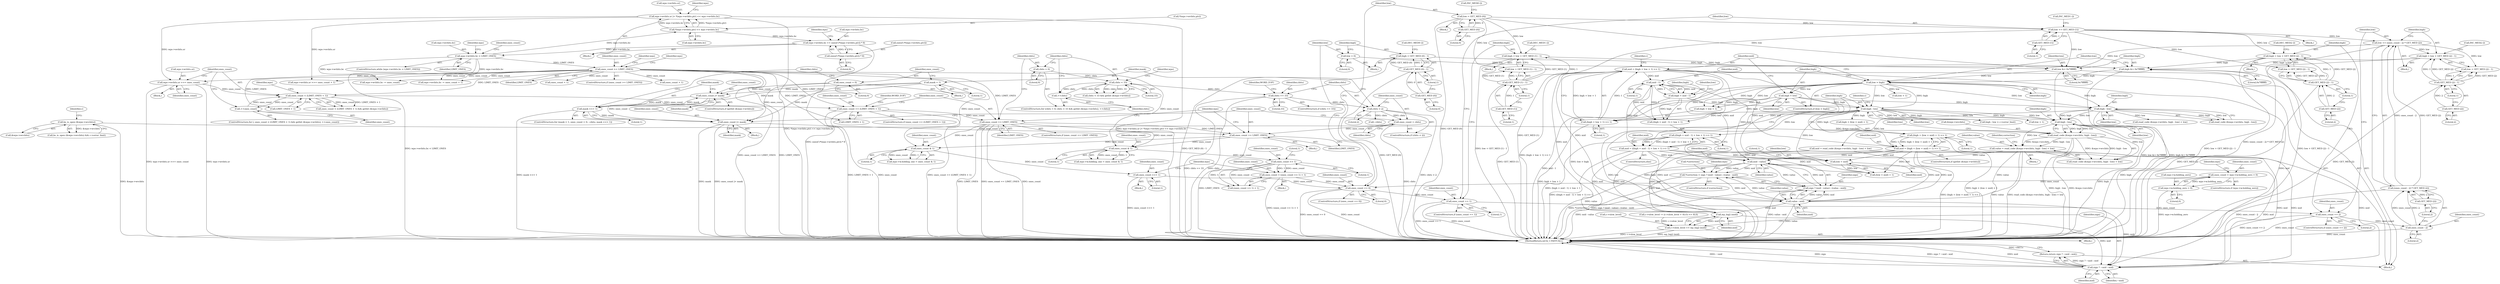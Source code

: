 digraph "0_WavPack_4bc05fc490b66ef2d45b1de26abf1455b486b0dc_0@API" {
"1000773" [label="(Call,value = read_code (&wps->wvcbits, high - low) + low)"];
"1000776" [label="(Call,read_code (&wps->wvcbits, high - low))"];
"1000764" [label="(Call,bs_is_open (&wps->wvcbits))"];
"1000781" [label="(Call,high - low)"];
"1000710" [label="(Call,high - low)"];
"1000682" [label="(Call,low > high)"];
"1000675" [label="(Call,low &= 0x7fffffff)"];
"1000604" [label="(Call,low = 0)"];
"1000637" [label="(Call,low += GET_MED (1))"];
"1000639" [label="(Call,GET_MED (1))"];
"1000616" [label="(Call,low = GET_MED (0))"];
"1000618" [label="(Call,GET_MED (0))"];
"1000658" [label="(Call,low += (ones_count - 2) * GET_MED (2))"];
"1000660" [label="(Call,(ones_count - 2) * GET_MED (2))"];
"1000661" [label="(Call,ones_count - 2)"];
"1000643" [label="(Call,ones_count == 2)"];
"1000622" [label="(Call,ones_count == 1)"];
"1000600" [label="(Call,ones_count == 0)"];
"1000552" [label="(Call,ones_count = (ones_count >> 1) + 1)"];
"1000555" [label="(Call,ones_count >> 1)"];
"1000549" [label="(Call,ones_count & 1)"];
"1000513" [label="(Call,ones_count += LIMIT_ONES)"];
"1000452" [label="(Call,ones_count == LIMIT_ONES)"];
"1000444" [label="(Call,ones_count == (LIMIT_ONES + 1))"];
"1000431" [label="(Call,ones_count < (LIMIT_ONES + 1))"];
"1000422" [label="(Call,wps->wvbits.sr >>= ones_count)"];
"1000369" [label="(Call,wps->wvbits.sr |= *(wps->wvbits.ptr) << wps->wvbits.bc)"];
"1000375" [label="(Call,*(wps->wvbits.ptr) << wps->wvbits.bc)"];
"1000343" [label="(Call,wps->wvbits.bc < LIMIT_ONES)"];
"1000387" [label="(Call,wps->wvbits.bc += sizeof (*(wps->wvbits.ptr)) * 8)"];
"1000393" [label="(Call,sizeof (*(wps->wvbits.ptr)) * 8)"];
"1000411" [label="(Call,ones_count >= LIMIT_ONES)"];
"1000441" [label="(Call,++ones_count)"];
"1000510" [label="(Call,ones_count |= mask)"];
"1000493" [label="(Call,ones_count = 0)"];
"1000507" [label="(Call,ones_count |= mask)"];
"1000498" [label="(Call,mask <<= 1)"];
"1000490" [label="(Call,mask = 1)"];
"1000483" [label="(Call,ones_count = cbits)"];
"1000480" [label="(Call,cbits < 2)"];
"1000474" [label="(Call,cbits == 33)"];
"1000463" [label="(Call,cbits < 33)"];
"1000459" [label="(Call,cbits = 0)"];
"1000471" [label="(Call,++cbits)"];
"1000570" [label="(Call,ones_count >>= 1)"];
"1000567" [label="(Call,ones_count & 1)"];
"1000331" [label="(Call,ones_count = wps->w.holding_zero = 0)"];
"1000333" [label="(Call,wps->w.holding_zero = 0)"];
"1000664" [label="(Call,GET_MED (2))"];
"1000678" [label="(Call,high &= 0x7fffffff)"];
"1000626" [label="(Call,high = low + GET_MED (1) - 1)"];
"1000630" [label="(Call,GET_MED (1) - 1)"];
"1000631" [label="(Call,GET_MED (1))"];
"1000607" [label="(Call,high = GET_MED (0) - 1)"];
"1000609" [label="(Call,GET_MED (0) - 1)"];
"1000610" [label="(Call,GET_MED (0))"];
"1000647" [label="(Call,high = low + GET_MED (2) - 1)"];
"1000651" [label="(Call,GET_MED (2) - 1)"];
"1000652" [label="(Call,GET_MED (2))"];
"1000666" [label="(Call,high = low + GET_MED (2) - 1)"];
"1000670" [label="(Call,GET_MED (2) - 1)"];
"1000671" [label="(Call,GET_MED (2))"];
"1000685" [label="(Call,high = low)"];
"1000717" [label="(Call,high - low)"];
"1000746" [label="(Call,high = mid - 1)"];
"1000748" [label="(Call,mid - 1)"];
"1000688" [label="(Call,mid = (high + low + 1) >> 1)"];
"1000690" [label="(Call,(high + low + 1) >> 1)"];
"1000730" [label="(Call,mid = (high + (low = mid) + 1) >> 1)"];
"1000732" [label="(Call,(high + (low = mid) + 1) >> 1)"];
"1000742" [label="(Call,mid = ((high = mid - 1) + low + 1) >> 1)"];
"1000744" [label="(Call,((high = mid - 1) + low + 1) >> 1)"];
"1000736" [label="(Call,low = mid)"];
"1000792" [label="(Call,mid - value)"];
"1000787" [label="(Call,*correction = sign ? (mid - value) : (value - mid))"];
"1000790" [label="(Call,sign ? (mid - value) : (value - mid))"];
"1000822" [label="(Call,wp_log2 (mid))"];
"1000818" [label="(Call,c->slow_level += wp_log2 (mid))"];
"1000825" [label="(Call,sign ? ~mid : mid)"];
"1000824" [label="(Return,return sign ? ~mid : mid;)"];
"1000795" [label="(Call,value - mid)"];
"1000746" [label="(Call,high = mid - 1)"];
"1000792" [label="(Call,mid - value)"];
"1000342" [label="(ControlStructure,while (wps->wvbits.bc < LIMIT_ONES))"];
"1000498" [label="(Call,mask <<= 1)"];
"1000412" [label="(Identifier,ones_count)"];
"1000343" [label="(Call,wps->wvbits.bc < LIMIT_ONES)"];
"1000732" [label="(Call,(high + (low = mid) + 1) >> 1)"];
"1000711" [label="(Identifier,high)"];
"1000781" [label="(Call,high - low)"];
"1000747" [label="(Identifier,high)"];
"1000825" [label="(Call,sign ? ~mid : mid)"];
"1000675" [label="(Call,low &= 0x7fffffff)"];
"1000693" [label="(Call,low + 1)"];
"1000369" [label="(Call,wps->wvbits.sr |= *(wps->wvbits.ptr) << wps->wvbits.bc)"];
"1000333" [label="(Call,wps->w.holding_zero = 0)"];
"1000644" [label="(Identifier,ones_count)"];
"1000518" [label="(Call,wps->wvbits.bc -= ones_count + 1)"];
"1000616" [label="(Call,low = GET_MED (0))"];
"1000655" [label="(Call,DEC_MED2 ())"];
"1000754" [label="(Literal,1)"];
"1000748" [label="(Call,mid - 1)"];
"1000750" [label="(Literal,1)"];
"1000782" [label="(Identifier,high)"];
"1000600" [label="(Call,ones_count == 0)"];
"1000793" [label="(Identifier,mid)"];
"1000474" [label="(Call,cbits == 33)"];
"1000325" [label="(ControlStructure,if (wps->w.holding_zero))"];
"1000828" [label="(Identifier,mid)"];
"1000773" [label="(Call,value = read_code (&wps->wvcbits, high - low) + low)"];
"1000554" [label="(Call,(ones_count >> 1) + 1)"];
"1000404" [label="(Identifier,ones_count)"];
"1000788" [label="(Call,*correction)"];
"1000458" [label="(ControlStructure,for (cbits = 0; cbits < 33 && getbit (&wps->wvbits); ++cbits))"];
"1000680" [label="(Literal,0x7fffffff)"];
"1000514" [label="(Identifier,ones_count)"];
"1000671" [label="(Call,GET_MED (2))"];
"1000674" [label="(Call,INC_MED2 ())"];
"1000717" [label="(Call,high - low)"];
"1000670" [label="(Call,GET_MED (2) - 1)"];
"1000657" [label="(Block,)"];
"1000446" [label="(Call,LIMIT_ONES + 1)"];
"1000739" [label="(Literal,1)"];
"1000611" [label="(Literal,0)"];
"1000453" [label="(Identifier,ones_count)"];
"1000481" [label="(Identifier,cbits)"];
"1000645" [label="(Literal,2)"];
"1000450" [label="(Identifier,WORD_EOF)"];
"1000105" [label="(Block,)"];
"1000662" [label="(Identifier,ones_count)"];
"1000623" [label="(Identifier,ones_count)"];
"1000382" [label="(Call,wps->wvbits.bc)"];
"1000508" [label="(Identifier,ones_count)"];
"1000334" [label="(Call,wps->w.holding_zero)"];
"1000432" [label="(Identifier,ones_count)"];
"1000605" [label="(Identifier,low)"];
"1000632" [label="(Literal,1)"];
"1000491" [label="(Identifier,mask)"];
"1000744" [label="(Call,((high = mid - 1) + low + 1) >> 1)"];
"1000619" [label="(Literal,0)"];
"1000475" [label="(Identifier,cbits)"];
"1000422" [label="(Call,wps->wvbits.sr >>= ones_count)"];
"1000724" [label="(ControlStructure,if (getbit (&wps->wvbits)))"];
"1000501" [label="(ControlStructure,if (getbit (&wps->wvbits)))"];
"1000783" [label="(Identifier,low)"];
"1000476" [label="(Literal,33)"];
"1000533" [label="(Call,ones_count + 1)"];
"1000463" [label="(Call,cbits < 33)"];
"1000640" [label="(Literal,1)"];
"1000678" [label="(Call,high &= 0x7fffffff)"];
"1000571" [label="(Identifier,ones_count)"];
"1000649" [label="(Call,low + GET_MED (2) - 1)"];
"1000497" [label="(Identifier,cbits)"];
"1000613" [label="(Call,DEC_MED0 ())"];
"1000818" [label="(Call,c->slow_level += wp_log2 (mid))"];
"1000621" [label="(ControlStructure,if (ones_count == 1))"];
"1000823" [label="(Identifier,mid)"];
"1000489" [label="(Block,)"];
"1000462" [label="(Call,cbits < 33 && getbit (&wps->wvbits))"];
"1000415" [label="(Call,wps->wvbits.bc -= ones_count)"];
"1000687" [label="(Identifier,low)"];
"1000568" [label="(Identifier,ones_count)"];
"1000607" [label="(Call,high = GET_MED (0) - 1)"];
"1000654" [label="(Literal,1)"];
"1000480" [label="(Call,cbits < 2)"];
"1000442" [label="(Identifier,ones_count)"];
"1000451" [label="(ControlStructure,if (ones_count == LIMIT_ONES))"];
"1000460" [label="(Identifier,cbits)"];
"1000651" [label="(Call,GET_MED (2) - 1)"];
"1000736" [label="(Call,low = mid)"];
"1000393" [label="(Call,sizeof (*(wps->wvbits.ptr)) * 8)"];
"1000492" [label="(Literal,1)"];
"1000696" [label="(Literal,1)"];
"1000777" [label="(Call,&wps->wvcbits)"];
"1000627" [label="(Identifier,high)"];
"1000685" [label="(Call,high = low)"];
"1000551" [label="(Literal,1)"];
"1000510" [label="(Call,ones_count |= mask)"];
"1000521" [label="(Identifier,wps)"];
"1000633" [label="(Literal,1)"];
"1000479" [label="(ControlStructure,if (cbits < 2))"];
"1000681" [label="(ControlStructure,if (low > high))"];
"1000742" [label="(Call,mid = ((high = mid - 1) + low + 1) >> 1)"];
"1000652" [label="(Call,GET_MED (2))"];
"1000576" [label="(Identifier,wps)"];
"1000764" [label="(Call,bs_is_open (&wps->wvcbits))"];
"1000712" [label="(Identifier,low)"];
"1000350" [label="(Block,)"];
"1000653" [label="(Literal,2)"];
"1000716" [label="(Call,high - low > c->error_limit)"];
"1000496" [label="(Call,--cbits)"];
"1000388" [label="(Call,wps->wvbits.bc)"];
"1000617" [label="(Identifier,low)"];
"1000375" [label="(Call,*(wps->wvbits.ptr) << wps->wvbits.bc)"];
"1000642" [label="(ControlStructure,if (ones_count == 2))"];
"1000433" [label="(Call,LIMIT_ONES + 1)"];
"1000741" [label="(ControlStructure,else)"];
"1000499" [label="(Identifier,mask)"];
"1000663" [label="(Literal,2)"];
"1000794" [label="(Identifier,value)"];
"1000413" [label="(Identifier,LIMIT_ONES)"];
"1000691" [label="(Call,high + low + 1)"];
"1000684" [label="(Identifier,high)"];
"1000624" [label="(Literal,1)"];
"1000558" [label="(Literal,1)"];
"1000429" [label="(ControlStructure,for (; ones_count < (LIMIT_ONES + 1) && getbit (&wps->wvbits); ++ones_count))"];
"1000494" [label="(Identifier,ones_count)"];
"1000485" [label="(Identifier,cbits)"];
"1000452" [label="(Call,ones_count == LIMIT_ONES)"];
"1000376" [label="(Call,*(wps->wvbits.ptr))"];
"1000738" [label="(Identifier,mid)"];
"1000802" [label="(Identifier,wps)"];
"1000731" [label="(Identifier,mid)"];
"1000556" [label="(Identifier,ones_count)"];
"1000718" [label="(Identifier,high)"];
"1000471" [label="(Call,++cbits)"];
"1000618" [label="(Call,GET_MED (0))"];
"1000610" [label="(Call,GET_MED (0))"];
"1000786" [label="(Identifier,correction)"];
"1000459" [label="(Call,cbits = 0)"];
"1000667" [label="(Identifier,high)"];
"1000469" [label="(Identifier,wps)"];
"1000488" [label="(ControlStructure,for (mask = 1, ones_count = 0; --cbits; mask <<= 1))"];
"1000751" [label="(Call,low + 1)"];
"1000647" [label="(Call,high = low + GET_MED (2) - 1)"];
"1000455" [label="(Block,)"];
"1000461" [label="(Literal,0)"];
"1000745" [label="(Call,(high = mid - 1) + low + 1)"];
"1000346" [label="(Identifier,wps)"];
"1000683" [label="(Identifier,low)"];
"1000387" [label="(Call,wps->wvbits.bc += sizeof (*(wps->wvbits.ptr)) * 8)"];
"1000797" [label="(Identifier,mid)"];
"1000659" [label="(Identifier,low)"];
"1000829" [label="(MethodReturn,int32_t FASTCALL)"];
"1000567" [label="(Call,ones_count & 1)"];
"1000806" [label="(Block,)"];
"1000465" [label="(Literal,33)"];
"1000824" [label="(Return,return sign ? ~mid : mid;)"];
"1000688" [label="(Call,mid = (high + low + 1) >> 1)"];
"1000625" [label="(Block,)"];
"1000552" [label="(Call,ones_count = (ones_count >> 1) + 1)"];
"1000628" [label="(Call,low + GET_MED (1) - 1)"];
"1000414" [label="(Block,)"];
"1000609" [label="(Call,GET_MED (0) - 1)"];
"1000784" [label="(Identifier,low)"];
"1000561" [label="(Call,wps->w.holding_one = ones_count & 1)"];
"1000332" [label="(Identifier,ones_count)"];
"1000626" [label="(Call,high = low + GET_MED (1) - 1)"];
"1000700" [label="(Identifier,c)"];
"1000604" [label="(Call,low = 0)"];
"1000677" [label="(Literal,0x7fffffff)"];
"1000608" [label="(Identifier,high)"];
"1000795" [label="(Call,value - mid)"];
"1000774" [label="(Identifier,value)"];
"1000418" [label="(Identifier,wps)"];
"1000601" [label="(Identifier,ones_count)"];
"1000740" [label="(Literal,1)"];
"1000776" [label="(Call,read_code (&wps->wvcbits, high - low))"];
"1000344" [label="(Call,wps->wvbits.bc)"];
"1000524" [label="(Call,ones_count + 1)"];
"1000787" [label="(Call,*correction = sign ? (mid - value) : (value - mid))"];
"1000423" [label="(Call,wps->wvbits.sr)"];
"1000349" [label="(Identifier,LIMIT_ONES)"];
"1000331" [label="(Call,ones_count = wps->w.holding_zero = 0)"];
"1000660" [label="(Call,(ones_count - 2) * GET_MED (2))"];
"1000661" [label="(Call,ones_count - 2)"];
"1000464" [label="(Identifier,cbits)"];
"1000668" [label="(Call,low + GET_MED (2) - 1)"];
"1000473" [label="(ControlStructure,if (cbits == 33))"];
"1000484" [label="(Identifier,ones_count)"];
"1000602" [label="(Literal,0)"];
"1000482" [label="(Literal,2)"];
"1000733" [label="(Call,high + (low = mid) + 1)"];
"1000646" [label="(Block,)"];
"1000454" [label="(Identifier,LIMIT_ONES)"];
"1000356" [label="(Identifier,wps)"];
"1000743" [label="(Identifier,mid)"];
"1000775" [label="(Call,read_code (&wps->wvcbits, high - low) + low)"];
"1000730" [label="(Call,mid = (high + (low = mid) + 1) >> 1)"];
"1000370" [label="(Call,wps->wvbits.sr)"];
"1000553" [label="(Identifier,ones_count)"];
"1000441" [label="(Call,++ones_count)"];
"1000615" [label="(Block,)"];
"1000549" [label="(Call,ones_count & 1)"];
"1000555" [label="(Call,ones_count >> 1)"];
"1000507" [label="(Call,ones_count |= mask)"];
"1000401" [label="(Literal,8)"];
"1000772" [label="(Block,)"];
"1000643" [label="(Call,ones_count == 2)"];
"1000444" [label="(Call,ones_count == (LIMIT_ONES + 1))"];
"1000500" [label="(Literal,1)"];
"1000638" [label="(Identifier,low)"];
"1000390" [label="(Identifier,wps)"];
"1000641" [label="(Call,INC_MED1 ())"];
"1000672" [label="(Literal,2)"];
"1000599" [label="(ControlStructure,if (ones_count == 0))"];
"1000512" [label="(Identifier,mask)"];
"1000511" [label="(Identifier,ones_count)"];
"1000428" [label="(Identifier,ones_count)"];
"1000807" [label="(Call,c->slow_level -= (c->slow_level + SLO) >> SLS)"];
"1000490" [label="(Call,mask = 1)"];
"1000765" [label="(Call,&wps->wvcbits)"];
"1000752" [label="(Identifier,low)"];
"1000658" [label="(Call,low += (ones_count - 2) * GET_MED (2))"];
"1000445" [label="(Identifier,ones_count)"];
"1000410" [label="(ControlStructure,if (ones_count >= LIMIT_ONES))"];
"1000487" [label="(Block,)"];
"1000612" [label="(Literal,1)"];
"1000339" [label="(Literal,0)"];
"1000735" [label="(Call,(low = mid) + 1)"];
"1000483" [label="(Call,ones_count = cbits)"];
"1000690" [label="(Call,(high + low + 1) >> 1)"];
"1000394" [label="(Call,sizeof (*(wps->wvbits.ptr)))"];
"1000664" [label="(Call,GET_MED (2))"];
"1000495" [label="(Literal,0)"];
"1000478" [label="(Identifier,WORD_EOF)"];
"1000634" [label="(Call,DEC_MED1 ())"];
"1000631" [label="(Call,GET_MED (1))"];
"1000819" [label="(Call,c->slow_level)"];
"1000827" [label="(Identifier,~mid)"];
"1000570" [label="(Call,ones_count >>= 1)"];
"1000513" [label="(Call,ones_count += LIMIT_ONES)"];
"1000749" [label="(Identifier,mid)"];
"1000676" [label="(Identifier,low)"];
"1000620" [label="(Call,INC_MED0 ())"];
"1000572" [label="(Literal,1)"];
"1000702" [label="(Call,mid = read_code (&wps->wvbits, high - low) + low)"];
"1000591" [label="(Identifier,wps)"];
"1000606" [label="(Literal,0)"];
"1000666" [label="(Call,high = low + GET_MED (2) - 1)"];
"1000560" [label="(Block,)"];
"1000622" [label="(Call,ones_count == 1)"];
"1000689" [label="(Identifier,mid)"];
"1000639" [label="(Call,GET_MED (1))"];
"1000543" [label="(Call,wps->w.holding_one = ones_count & 1)"];
"1000515" [label="(Identifier,LIMIT_ONES)"];
"1000637" [label="(Call,low += GET_MED (1))"];
"1000710" [label="(Call,high - low)"];
"1000790" [label="(Call,sign ? (mid - value) : (value - mid))"];
"1000542" [label="(Block,)"];
"1000527" [label="(Call,wps->wvbits.sr >>= ones_count + 1)"];
"1000826" [label="(Identifier,sign)"];
"1000721" [label="(Identifier,c)"];
"1000682" [label="(Call,low > high)"];
"1000493" [label="(Call,ones_count = 0)"];
"1000673" [label="(Literal,1)"];
"1000704" [label="(Call,read_code (&wps->wvbits, high - low) + low)"];
"1000770" [label="(Identifier,c)"];
"1000648" [label="(Identifier,high)"];
"1000443" [label="(ControlStructure,if (ones_count == (LIMIT_ONES + 1)))"];
"1000822" [label="(Call,wp_log2 (mid))"];
"1000737" [label="(Identifier,low)"];
"1000431" [label="(Call,ones_count < (LIMIT_ONES + 1))"];
"1000686" [label="(Identifier,high)"];
"1000569" [label="(Literal,1)"];
"1000791" [label="(Identifier,sign)"];
"1000705" [label="(Call,read_code (&wps->wvbits, high - low))"];
"1000472" [label="(Identifier,cbits)"];
"1000796" [label="(Identifier,value)"];
"1000539" [label="(Identifier,wps)"];
"1000636" [label="(Block,)"];
"1000509" [label="(Identifier,mask)"];
"1000679" [label="(Identifier,high)"];
"1000550" [label="(Identifier,ones_count)"];
"1000630" [label="(Call,GET_MED (1) - 1)"];
"1000665" [label="(Literal,2)"];
"1000557" [label="(Literal,1)"];
"1000785" [label="(ControlStructure,if (correction))"];
"1000411" [label="(Call,ones_count >= LIMIT_ONES)"];
"1000763" [label="(Call,bs_is_open (&wps->wvcbits) && c->error_limit)"];
"1000430" [label="(Call,ones_count < (LIMIT_ONES + 1) && getbit (&wps->wvbits))"];
"1000439" [label="(Identifier,wps)"];
"1000719" [label="(Identifier,low)"];
"1000603" [label="(Block,)"];
"1000773" -> "1000772"  [label="AST: "];
"1000773" -> "1000775"  [label="CFG: "];
"1000774" -> "1000773"  [label="AST: "];
"1000775" -> "1000773"  [label="AST: "];
"1000786" -> "1000773"  [label="CFG: "];
"1000773" -> "1000829"  [label="DDG: value"];
"1000773" -> "1000829"  [label="DDG: read_code (&wps->wvcbits, high - low) + low"];
"1000776" -> "1000773"  [label="DDG: &wps->wvcbits"];
"1000776" -> "1000773"  [label="DDG: high - low"];
"1000781" -> "1000773"  [label="DDG: low"];
"1000773" -> "1000792"  [label="DDG: value"];
"1000773" -> "1000795"  [label="DDG: value"];
"1000776" -> "1000775"  [label="AST: "];
"1000776" -> "1000781"  [label="CFG: "];
"1000777" -> "1000776"  [label="AST: "];
"1000781" -> "1000776"  [label="AST: "];
"1000784" -> "1000776"  [label="CFG: "];
"1000776" -> "1000829"  [label="DDG: high - low"];
"1000776" -> "1000829"  [label="DDG: &wps->wvcbits"];
"1000776" -> "1000775"  [label="DDG: &wps->wvcbits"];
"1000776" -> "1000775"  [label="DDG: high - low"];
"1000764" -> "1000776"  [label="DDG: &wps->wvcbits"];
"1000781" -> "1000776"  [label="DDG: high"];
"1000781" -> "1000776"  [label="DDG: low"];
"1000764" -> "1000763"  [label="AST: "];
"1000764" -> "1000765"  [label="CFG: "];
"1000765" -> "1000764"  [label="AST: "];
"1000770" -> "1000764"  [label="CFG: "];
"1000763" -> "1000764"  [label="CFG: "];
"1000764" -> "1000829"  [label="DDG: &wps->wvcbits"];
"1000764" -> "1000763"  [label="DDG: &wps->wvcbits"];
"1000781" -> "1000783"  [label="CFG: "];
"1000782" -> "1000781"  [label="AST: "];
"1000783" -> "1000781"  [label="AST: "];
"1000781" -> "1000829"  [label="DDG: high"];
"1000710" -> "1000781"  [label="DDG: high"];
"1000710" -> "1000781"  [label="DDG: low"];
"1000717" -> "1000781"  [label="DDG: high"];
"1000717" -> "1000781"  [label="DDG: low"];
"1000781" -> "1000775"  [label="DDG: low"];
"1000710" -> "1000705"  [label="AST: "];
"1000710" -> "1000712"  [label="CFG: "];
"1000711" -> "1000710"  [label="AST: "];
"1000712" -> "1000710"  [label="AST: "];
"1000705" -> "1000710"  [label="CFG: "];
"1000710" -> "1000829"  [label="DDG: high"];
"1000710" -> "1000702"  [label="DDG: low"];
"1000710" -> "1000705"  [label="DDG: high"];
"1000710" -> "1000705"  [label="DDG: low"];
"1000682" -> "1000710"  [label="DDG: high"];
"1000682" -> "1000710"  [label="DDG: low"];
"1000685" -> "1000710"  [label="DDG: high"];
"1000710" -> "1000704"  [label="DDG: low"];
"1000682" -> "1000681"  [label="AST: "];
"1000682" -> "1000684"  [label="CFG: "];
"1000683" -> "1000682"  [label="AST: "];
"1000684" -> "1000682"  [label="AST: "];
"1000686" -> "1000682"  [label="CFG: "];
"1000689" -> "1000682"  [label="CFG: "];
"1000682" -> "1000829"  [label="DDG: low > high"];
"1000675" -> "1000682"  [label="DDG: low"];
"1000678" -> "1000682"  [label="DDG: high"];
"1000682" -> "1000685"  [label="DDG: low"];
"1000682" -> "1000690"  [label="DDG: high"];
"1000682" -> "1000690"  [label="DDG: low"];
"1000682" -> "1000691"  [label="DDG: high"];
"1000682" -> "1000691"  [label="DDG: low"];
"1000682" -> "1000693"  [label="DDG: low"];
"1000682" -> "1000717"  [label="DDG: high"];
"1000682" -> "1000717"  [label="DDG: low"];
"1000675" -> "1000105"  [label="AST: "];
"1000675" -> "1000677"  [label="CFG: "];
"1000676" -> "1000675"  [label="AST: "];
"1000677" -> "1000675"  [label="AST: "];
"1000679" -> "1000675"  [label="CFG: "];
"1000675" -> "1000829"  [label="DDG: low &= 0x7fffffff"];
"1000604" -> "1000675"  [label="DDG: low"];
"1000637" -> "1000675"  [label="DDG: low"];
"1000616" -> "1000675"  [label="DDG: low"];
"1000658" -> "1000675"  [label="DDG: low"];
"1000604" -> "1000603"  [label="AST: "];
"1000604" -> "1000606"  [label="CFG: "];
"1000605" -> "1000604"  [label="AST: "];
"1000606" -> "1000604"  [label="AST: "];
"1000608" -> "1000604"  [label="CFG: "];
"1000637" -> "1000636"  [label="AST: "];
"1000637" -> "1000639"  [label="CFG: "];
"1000638" -> "1000637"  [label="AST: "];
"1000639" -> "1000637"  [label="AST: "];
"1000641" -> "1000637"  [label="CFG: "];
"1000637" -> "1000829"  [label="DDG: GET_MED (1)"];
"1000639" -> "1000637"  [label="DDG: 1"];
"1000616" -> "1000637"  [label="DDG: low"];
"1000637" -> "1000647"  [label="DDG: low"];
"1000637" -> "1000649"  [label="DDG: low"];
"1000637" -> "1000658"  [label="DDG: low"];
"1000639" -> "1000640"  [label="CFG: "];
"1000640" -> "1000639"  [label="AST: "];
"1000616" -> "1000615"  [label="AST: "];
"1000616" -> "1000618"  [label="CFG: "];
"1000617" -> "1000616"  [label="AST: "];
"1000618" -> "1000616"  [label="AST: "];
"1000620" -> "1000616"  [label="CFG: "];
"1000616" -> "1000829"  [label="DDG: GET_MED (0)"];
"1000618" -> "1000616"  [label="DDG: 0"];
"1000616" -> "1000626"  [label="DDG: low"];
"1000616" -> "1000628"  [label="DDG: low"];
"1000618" -> "1000619"  [label="CFG: "];
"1000619" -> "1000618"  [label="AST: "];
"1000658" -> "1000657"  [label="AST: "];
"1000658" -> "1000660"  [label="CFG: "];
"1000659" -> "1000658"  [label="AST: "];
"1000660" -> "1000658"  [label="AST: "];
"1000667" -> "1000658"  [label="CFG: "];
"1000658" -> "1000829"  [label="DDG: (ones_count - 2) * GET_MED (2)"];
"1000660" -> "1000658"  [label="DDG: ones_count - 2"];
"1000660" -> "1000658"  [label="DDG: GET_MED (2)"];
"1000658" -> "1000666"  [label="DDG: low"];
"1000658" -> "1000668"  [label="DDG: low"];
"1000660" -> "1000664"  [label="CFG: "];
"1000661" -> "1000660"  [label="AST: "];
"1000664" -> "1000660"  [label="AST: "];
"1000660" -> "1000829"  [label="DDG: ones_count - 2"];
"1000661" -> "1000660"  [label="DDG: ones_count"];
"1000661" -> "1000660"  [label="DDG: 2"];
"1000664" -> "1000660"  [label="DDG: 2"];
"1000661" -> "1000663"  [label="CFG: "];
"1000662" -> "1000661"  [label="AST: "];
"1000663" -> "1000661"  [label="AST: "];
"1000665" -> "1000661"  [label="CFG: "];
"1000661" -> "1000829"  [label="DDG: ones_count"];
"1000643" -> "1000661"  [label="DDG: ones_count"];
"1000643" -> "1000642"  [label="AST: "];
"1000643" -> "1000645"  [label="CFG: "];
"1000644" -> "1000643"  [label="AST: "];
"1000645" -> "1000643"  [label="AST: "];
"1000648" -> "1000643"  [label="CFG: "];
"1000659" -> "1000643"  [label="CFG: "];
"1000643" -> "1000829"  [label="DDG: ones_count == 2"];
"1000643" -> "1000829"  [label="DDG: ones_count"];
"1000622" -> "1000643"  [label="DDG: ones_count"];
"1000622" -> "1000621"  [label="AST: "];
"1000622" -> "1000624"  [label="CFG: "];
"1000623" -> "1000622"  [label="AST: "];
"1000624" -> "1000622"  [label="AST: "];
"1000627" -> "1000622"  [label="CFG: "];
"1000638" -> "1000622"  [label="CFG: "];
"1000622" -> "1000829"  [label="DDG: ones_count == 1"];
"1000622" -> "1000829"  [label="DDG: ones_count"];
"1000600" -> "1000622"  [label="DDG: ones_count"];
"1000600" -> "1000599"  [label="AST: "];
"1000600" -> "1000602"  [label="CFG: "];
"1000601" -> "1000600"  [label="AST: "];
"1000602" -> "1000600"  [label="AST: "];
"1000605" -> "1000600"  [label="CFG: "];
"1000617" -> "1000600"  [label="CFG: "];
"1000600" -> "1000829"  [label="DDG: ones_count == 0"];
"1000600" -> "1000829"  [label="DDG: ones_count"];
"1000552" -> "1000600"  [label="DDG: ones_count"];
"1000570" -> "1000600"  [label="DDG: ones_count"];
"1000331" -> "1000600"  [label="DDG: ones_count"];
"1000552" -> "1000542"  [label="AST: "];
"1000552" -> "1000554"  [label="CFG: "];
"1000553" -> "1000552"  [label="AST: "];
"1000554" -> "1000552"  [label="AST: "];
"1000576" -> "1000552"  [label="CFG: "];
"1000552" -> "1000829"  [label="DDG: (ones_count >> 1) + 1"];
"1000555" -> "1000552"  [label="DDG: ones_count"];
"1000555" -> "1000552"  [label="DDG: 1"];
"1000555" -> "1000554"  [label="AST: "];
"1000555" -> "1000557"  [label="CFG: "];
"1000556" -> "1000555"  [label="AST: "];
"1000557" -> "1000555"  [label="AST: "];
"1000558" -> "1000555"  [label="CFG: "];
"1000555" -> "1000554"  [label="DDG: ones_count"];
"1000555" -> "1000554"  [label="DDG: 1"];
"1000549" -> "1000555"  [label="DDG: ones_count"];
"1000549" -> "1000543"  [label="AST: "];
"1000549" -> "1000551"  [label="CFG: "];
"1000550" -> "1000549"  [label="AST: "];
"1000551" -> "1000549"  [label="AST: "];
"1000543" -> "1000549"  [label="CFG: "];
"1000549" -> "1000543"  [label="DDG: ones_count"];
"1000549" -> "1000543"  [label="DDG: 1"];
"1000513" -> "1000549"  [label="DDG: ones_count"];
"1000452" -> "1000549"  [label="DDG: ones_count"];
"1000411" -> "1000549"  [label="DDG: ones_count"];
"1000513" -> "1000455"  [label="AST: "];
"1000513" -> "1000515"  [label="CFG: "];
"1000514" -> "1000513"  [label="AST: "];
"1000515" -> "1000513"  [label="AST: "];
"1000539" -> "1000513"  [label="CFG: "];
"1000513" -> "1000829"  [label="DDG: LIMIT_ONES"];
"1000452" -> "1000513"  [label="DDG: LIMIT_ONES"];
"1000510" -> "1000513"  [label="DDG: ones_count"];
"1000483" -> "1000513"  [label="DDG: ones_count"];
"1000513" -> "1000567"  [label="DDG: ones_count"];
"1000452" -> "1000451"  [label="AST: "];
"1000452" -> "1000454"  [label="CFG: "];
"1000453" -> "1000452"  [label="AST: "];
"1000454" -> "1000452"  [label="AST: "];
"1000460" -> "1000452"  [label="CFG: "];
"1000539" -> "1000452"  [label="CFG: "];
"1000452" -> "1000829"  [label="DDG: ones_count == LIMIT_ONES"];
"1000452" -> "1000829"  [label="DDG: ones_count"];
"1000452" -> "1000829"  [label="DDG: LIMIT_ONES"];
"1000444" -> "1000452"  [label="DDG: ones_count"];
"1000411" -> "1000452"  [label="DDG: LIMIT_ONES"];
"1000452" -> "1000567"  [label="DDG: ones_count"];
"1000444" -> "1000443"  [label="AST: "];
"1000444" -> "1000446"  [label="CFG: "];
"1000445" -> "1000444"  [label="AST: "];
"1000446" -> "1000444"  [label="AST: "];
"1000450" -> "1000444"  [label="CFG: "];
"1000453" -> "1000444"  [label="CFG: "];
"1000444" -> "1000829"  [label="DDG: LIMIT_ONES + 1"];
"1000444" -> "1000829"  [label="DDG: ones_count"];
"1000444" -> "1000829"  [label="DDG: ones_count == (LIMIT_ONES + 1)"];
"1000431" -> "1000444"  [label="DDG: ones_count"];
"1000411" -> "1000444"  [label="DDG: LIMIT_ONES"];
"1000431" -> "1000430"  [label="AST: "];
"1000431" -> "1000433"  [label="CFG: "];
"1000432" -> "1000431"  [label="AST: "];
"1000433" -> "1000431"  [label="AST: "];
"1000439" -> "1000431"  [label="CFG: "];
"1000430" -> "1000431"  [label="CFG: "];
"1000431" -> "1000430"  [label="DDG: ones_count"];
"1000431" -> "1000430"  [label="DDG: LIMIT_ONES + 1"];
"1000422" -> "1000431"  [label="DDG: ones_count"];
"1000441" -> "1000431"  [label="DDG: ones_count"];
"1000411" -> "1000431"  [label="DDG: LIMIT_ONES"];
"1000431" -> "1000441"  [label="DDG: ones_count"];
"1000422" -> "1000414"  [label="AST: "];
"1000422" -> "1000428"  [label="CFG: "];
"1000423" -> "1000422"  [label="AST: "];
"1000428" -> "1000422"  [label="AST: "];
"1000432" -> "1000422"  [label="CFG: "];
"1000422" -> "1000829"  [label="DDG: wps->wvbits.sr"];
"1000422" -> "1000829"  [label="DDG: wps->wvbits.sr >>= ones_count"];
"1000369" -> "1000422"  [label="DDG: wps->wvbits.sr"];
"1000411" -> "1000422"  [label="DDG: ones_count"];
"1000369" -> "1000350"  [label="AST: "];
"1000369" -> "1000375"  [label="CFG: "];
"1000370" -> "1000369"  [label="AST: "];
"1000375" -> "1000369"  [label="AST: "];
"1000390" -> "1000369"  [label="CFG: "];
"1000369" -> "1000829"  [label="DDG: wps->wvbits.sr |= *(wps->wvbits.ptr) << wps->wvbits.bc"];
"1000369" -> "1000829"  [label="DDG: *(wps->wvbits.ptr) << wps->wvbits.bc"];
"1000375" -> "1000369"  [label="DDG: *(wps->wvbits.ptr)"];
"1000375" -> "1000369"  [label="DDG: wps->wvbits.bc"];
"1000369" -> "1000527"  [label="DDG: wps->wvbits.sr"];
"1000375" -> "1000382"  [label="CFG: "];
"1000376" -> "1000375"  [label="AST: "];
"1000382" -> "1000375"  [label="AST: "];
"1000343" -> "1000375"  [label="DDG: wps->wvbits.bc"];
"1000375" -> "1000387"  [label="DDG: wps->wvbits.bc"];
"1000343" -> "1000342"  [label="AST: "];
"1000343" -> "1000349"  [label="CFG: "];
"1000344" -> "1000343"  [label="AST: "];
"1000349" -> "1000343"  [label="AST: "];
"1000356" -> "1000343"  [label="CFG: "];
"1000404" -> "1000343"  [label="CFG: "];
"1000343" -> "1000829"  [label="DDG: wps->wvbits.bc < LIMIT_ONES"];
"1000387" -> "1000343"  [label="DDG: wps->wvbits.bc"];
"1000343" -> "1000411"  [label="DDG: LIMIT_ONES"];
"1000343" -> "1000415"  [label="DDG: wps->wvbits.bc"];
"1000343" -> "1000518"  [label="DDG: wps->wvbits.bc"];
"1000387" -> "1000350"  [label="AST: "];
"1000387" -> "1000393"  [label="CFG: "];
"1000388" -> "1000387"  [label="AST: "];
"1000393" -> "1000387"  [label="AST: "];
"1000346" -> "1000387"  [label="CFG: "];
"1000387" -> "1000829"  [label="DDG: sizeof (*(wps->wvbits.ptr)) * 8"];
"1000393" -> "1000387"  [label="DDG: 8"];
"1000393" -> "1000401"  [label="CFG: "];
"1000394" -> "1000393"  [label="AST: "];
"1000401" -> "1000393"  [label="AST: "];
"1000411" -> "1000410"  [label="AST: "];
"1000411" -> "1000413"  [label="CFG: "];
"1000412" -> "1000411"  [label="AST: "];
"1000413" -> "1000411"  [label="AST: "];
"1000418" -> "1000411"  [label="CFG: "];
"1000521" -> "1000411"  [label="CFG: "];
"1000411" -> "1000829"  [label="DDG: ones_count >= LIMIT_ONES"];
"1000411" -> "1000829"  [label="DDG: LIMIT_ONES"];
"1000411" -> "1000415"  [label="DDG: ones_count"];
"1000411" -> "1000433"  [label="DDG: LIMIT_ONES"];
"1000411" -> "1000446"  [label="DDG: LIMIT_ONES"];
"1000411" -> "1000518"  [label="DDG: ones_count"];
"1000411" -> "1000524"  [label="DDG: ones_count"];
"1000411" -> "1000527"  [label="DDG: ones_count"];
"1000411" -> "1000533"  [label="DDG: ones_count"];
"1000411" -> "1000567"  [label="DDG: ones_count"];
"1000441" -> "1000429"  [label="AST: "];
"1000441" -> "1000442"  [label="CFG: "];
"1000442" -> "1000441"  [label="AST: "];
"1000432" -> "1000441"  [label="CFG: "];
"1000510" -> "1000487"  [label="AST: "];
"1000510" -> "1000512"  [label="CFG: "];
"1000511" -> "1000510"  [label="AST: "];
"1000512" -> "1000510"  [label="AST: "];
"1000514" -> "1000510"  [label="CFG: "];
"1000510" -> "1000829"  [label="DDG: mask"];
"1000510" -> "1000829"  [label="DDG: ones_count |= mask"];
"1000493" -> "1000510"  [label="DDG: ones_count"];
"1000507" -> "1000510"  [label="DDG: ones_count"];
"1000498" -> "1000510"  [label="DDG: mask"];
"1000490" -> "1000510"  [label="DDG: mask"];
"1000493" -> "1000489"  [label="AST: "];
"1000493" -> "1000495"  [label="CFG: "];
"1000494" -> "1000493"  [label="AST: "];
"1000495" -> "1000493"  [label="AST: "];
"1000497" -> "1000493"  [label="CFG: "];
"1000493" -> "1000507"  [label="DDG: ones_count"];
"1000507" -> "1000501"  [label="AST: "];
"1000507" -> "1000509"  [label="CFG: "];
"1000508" -> "1000507"  [label="AST: "];
"1000509" -> "1000507"  [label="AST: "];
"1000499" -> "1000507"  [label="CFG: "];
"1000507" -> "1000498"  [label="DDG: mask"];
"1000498" -> "1000507"  [label="DDG: mask"];
"1000490" -> "1000507"  [label="DDG: mask"];
"1000498" -> "1000488"  [label="AST: "];
"1000498" -> "1000500"  [label="CFG: "];
"1000499" -> "1000498"  [label="AST: "];
"1000500" -> "1000498"  [label="AST: "];
"1000497" -> "1000498"  [label="CFG: "];
"1000498" -> "1000829"  [label="DDG: mask <<= 1"];
"1000490" -> "1000498"  [label="DDG: mask"];
"1000490" -> "1000489"  [label="AST: "];
"1000490" -> "1000492"  [label="CFG: "];
"1000491" -> "1000490"  [label="AST: "];
"1000492" -> "1000490"  [label="AST: "];
"1000494" -> "1000490"  [label="CFG: "];
"1000483" -> "1000479"  [label="AST: "];
"1000483" -> "1000485"  [label="CFG: "];
"1000484" -> "1000483"  [label="AST: "];
"1000485" -> "1000483"  [label="AST: "];
"1000514" -> "1000483"  [label="CFG: "];
"1000483" -> "1000829"  [label="DDG: cbits"];
"1000480" -> "1000483"  [label="DDG: cbits"];
"1000480" -> "1000479"  [label="AST: "];
"1000480" -> "1000482"  [label="CFG: "];
"1000481" -> "1000480"  [label="AST: "];
"1000482" -> "1000480"  [label="AST: "];
"1000484" -> "1000480"  [label="CFG: "];
"1000491" -> "1000480"  [label="CFG: "];
"1000480" -> "1000829"  [label="DDG: cbits < 2"];
"1000474" -> "1000480"  [label="DDG: cbits"];
"1000480" -> "1000496"  [label="DDG: cbits"];
"1000474" -> "1000473"  [label="AST: "];
"1000474" -> "1000476"  [label="CFG: "];
"1000475" -> "1000474"  [label="AST: "];
"1000476" -> "1000474"  [label="AST: "];
"1000478" -> "1000474"  [label="CFG: "];
"1000481" -> "1000474"  [label="CFG: "];
"1000474" -> "1000829"  [label="DDG: cbits == 33"];
"1000474" -> "1000829"  [label="DDG: cbits"];
"1000463" -> "1000474"  [label="DDG: cbits"];
"1000463" -> "1000462"  [label="AST: "];
"1000463" -> "1000465"  [label="CFG: "];
"1000464" -> "1000463"  [label="AST: "];
"1000465" -> "1000463"  [label="AST: "];
"1000469" -> "1000463"  [label="CFG: "];
"1000462" -> "1000463"  [label="CFG: "];
"1000463" -> "1000462"  [label="DDG: cbits"];
"1000463" -> "1000462"  [label="DDG: 33"];
"1000459" -> "1000463"  [label="DDG: cbits"];
"1000471" -> "1000463"  [label="DDG: cbits"];
"1000463" -> "1000471"  [label="DDG: cbits"];
"1000459" -> "1000458"  [label="AST: "];
"1000459" -> "1000461"  [label="CFG: "];
"1000460" -> "1000459"  [label="AST: "];
"1000461" -> "1000459"  [label="AST: "];
"1000464" -> "1000459"  [label="CFG: "];
"1000471" -> "1000458"  [label="AST: "];
"1000471" -> "1000472"  [label="CFG: "];
"1000472" -> "1000471"  [label="AST: "];
"1000464" -> "1000471"  [label="CFG: "];
"1000570" -> "1000560"  [label="AST: "];
"1000570" -> "1000572"  [label="CFG: "];
"1000571" -> "1000570"  [label="AST: "];
"1000572" -> "1000570"  [label="AST: "];
"1000576" -> "1000570"  [label="CFG: "];
"1000570" -> "1000829"  [label="DDG: ones_count >>= 1"];
"1000567" -> "1000570"  [label="DDG: ones_count"];
"1000567" -> "1000561"  [label="AST: "];
"1000567" -> "1000569"  [label="CFG: "];
"1000568" -> "1000567"  [label="AST: "];
"1000569" -> "1000567"  [label="AST: "];
"1000561" -> "1000567"  [label="CFG: "];
"1000567" -> "1000561"  [label="DDG: ones_count"];
"1000567" -> "1000561"  [label="DDG: 1"];
"1000331" -> "1000325"  [label="AST: "];
"1000331" -> "1000333"  [label="CFG: "];
"1000332" -> "1000331"  [label="AST: "];
"1000333" -> "1000331"  [label="AST: "];
"1000591" -> "1000331"  [label="CFG: "];
"1000333" -> "1000331"  [label="DDG: wps->w.holding_zero"];
"1000333" -> "1000339"  [label="CFG: "];
"1000334" -> "1000333"  [label="AST: "];
"1000339" -> "1000333"  [label="AST: "];
"1000333" -> "1000829"  [label="DDG: wps->w.holding_zero"];
"1000664" -> "1000665"  [label="CFG: "];
"1000665" -> "1000664"  [label="AST: "];
"1000678" -> "1000105"  [label="AST: "];
"1000678" -> "1000680"  [label="CFG: "];
"1000679" -> "1000678"  [label="AST: "];
"1000680" -> "1000678"  [label="AST: "];
"1000683" -> "1000678"  [label="CFG: "];
"1000678" -> "1000829"  [label="DDG: high &= 0x7fffffff"];
"1000626" -> "1000678"  [label="DDG: high"];
"1000607" -> "1000678"  [label="DDG: high"];
"1000647" -> "1000678"  [label="DDG: high"];
"1000666" -> "1000678"  [label="DDG: high"];
"1000626" -> "1000625"  [label="AST: "];
"1000626" -> "1000628"  [label="CFG: "];
"1000627" -> "1000626"  [label="AST: "];
"1000628" -> "1000626"  [label="AST: "];
"1000634" -> "1000626"  [label="CFG: "];
"1000626" -> "1000829"  [label="DDG: low + GET_MED (1) - 1"];
"1000630" -> "1000626"  [label="DDG: GET_MED (1)"];
"1000630" -> "1000626"  [label="DDG: 1"];
"1000630" -> "1000628"  [label="AST: "];
"1000630" -> "1000633"  [label="CFG: "];
"1000631" -> "1000630"  [label="AST: "];
"1000633" -> "1000630"  [label="AST: "];
"1000628" -> "1000630"  [label="CFG: "];
"1000630" -> "1000829"  [label="DDG: GET_MED (1)"];
"1000630" -> "1000628"  [label="DDG: GET_MED (1)"];
"1000630" -> "1000628"  [label="DDG: 1"];
"1000631" -> "1000630"  [label="DDG: 1"];
"1000631" -> "1000632"  [label="CFG: "];
"1000632" -> "1000631"  [label="AST: "];
"1000633" -> "1000631"  [label="CFG: "];
"1000607" -> "1000603"  [label="AST: "];
"1000607" -> "1000609"  [label="CFG: "];
"1000608" -> "1000607"  [label="AST: "];
"1000609" -> "1000607"  [label="AST: "];
"1000613" -> "1000607"  [label="CFG: "];
"1000607" -> "1000829"  [label="DDG: GET_MED (0) - 1"];
"1000609" -> "1000607"  [label="DDG: GET_MED (0)"];
"1000609" -> "1000607"  [label="DDG: 1"];
"1000609" -> "1000612"  [label="CFG: "];
"1000610" -> "1000609"  [label="AST: "];
"1000612" -> "1000609"  [label="AST: "];
"1000609" -> "1000829"  [label="DDG: GET_MED (0)"];
"1000610" -> "1000609"  [label="DDG: 0"];
"1000610" -> "1000611"  [label="CFG: "];
"1000611" -> "1000610"  [label="AST: "];
"1000612" -> "1000610"  [label="CFG: "];
"1000647" -> "1000646"  [label="AST: "];
"1000647" -> "1000649"  [label="CFG: "];
"1000648" -> "1000647"  [label="AST: "];
"1000649" -> "1000647"  [label="AST: "];
"1000655" -> "1000647"  [label="CFG: "];
"1000647" -> "1000829"  [label="DDG: low + GET_MED (2) - 1"];
"1000651" -> "1000647"  [label="DDG: GET_MED (2)"];
"1000651" -> "1000647"  [label="DDG: 1"];
"1000651" -> "1000649"  [label="AST: "];
"1000651" -> "1000654"  [label="CFG: "];
"1000652" -> "1000651"  [label="AST: "];
"1000654" -> "1000651"  [label="AST: "];
"1000649" -> "1000651"  [label="CFG: "];
"1000651" -> "1000829"  [label="DDG: GET_MED (2)"];
"1000651" -> "1000649"  [label="DDG: GET_MED (2)"];
"1000651" -> "1000649"  [label="DDG: 1"];
"1000652" -> "1000651"  [label="DDG: 2"];
"1000652" -> "1000653"  [label="CFG: "];
"1000653" -> "1000652"  [label="AST: "];
"1000654" -> "1000652"  [label="CFG: "];
"1000666" -> "1000657"  [label="AST: "];
"1000666" -> "1000668"  [label="CFG: "];
"1000667" -> "1000666"  [label="AST: "];
"1000668" -> "1000666"  [label="AST: "];
"1000674" -> "1000666"  [label="CFG: "];
"1000666" -> "1000829"  [label="DDG: low + GET_MED (2) - 1"];
"1000670" -> "1000666"  [label="DDG: GET_MED (2)"];
"1000670" -> "1000666"  [label="DDG: 1"];
"1000670" -> "1000668"  [label="AST: "];
"1000670" -> "1000673"  [label="CFG: "];
"1000671" -> "1000670"  [label="AST: "];
"1000673" -> "1000670"  [label="AST: "];
"1000668" -> "1000670"  [label="CFG: "];
"1000670" -> "1000829"  [label="DDG: GET_MED (2)"];
"1000670" -> "1000668"  [label="DDG: GET_MED (2)"];
"1000670" -> "1000668"  [label="DDG: 1"];
"1000671" -> "1000670"  [label="DDG: 2"];
"1000671" -> "1000672"  [label="CFG: "];
"1000672" -> "1000671"  [label="AST: "];
"1000673" -> "1000671"  [label="CFG: "];
"1000685" -> "1000681"  [label="AST: "];
"1000685" -> "1000687"  [label="CFG: "];
"1000686" -> "1000685"  [label="AST: "];
"1000687" -> "1000685"  [label="AST: "];
"1000689" -> "1000685"  [label="CFG: "];
"1000685" -> "1000690"  [label="DDG: high"];
"1000685" -> "1000691"  [label="DDG: high"];
"1000685" -> "1000717"  [label="DDG: high"];
"1000717" -> "1000716"  [label="AST: "];
"1000717" -> "1000719"  [label="CFG: "];
"1000718" -> "1000717"  [label="AST: "];
"1000719" -> "1000717"  [label="AST: "];
"1000721" -> "1000717"  [label="CFG: "];
"1000717" -> "1000829"  [label="DDG: low"];
"1000717" -> "1000829"  [label="DDG: high"];
"1000717" -> "1000716"  [label="DDG: high"];
"1000717" -> "1000716"  [label="DDG: low"];
"1000746" -> "1000717"  [label="DDG: high"];
"1000736" -> "1000717"  [label="DDG: low"];
"1000717" -> "1000732"  [label="DDG: high"];
"1000717" -> "1000733"  [label="DDG: high"];
"1000717" -> "1000744"  [label="DDG: low"];
"1000717" -> "1000745"  [label="DDG: low"];
"1000717" -> "1000751"  [label="DDG: low"];
"1000746" -> "1000745"  [label="AST: "];
"1000746" -> "1000748"  [label="CFG: "];
"1000747" -> "1000746"  [label="AST: "];
"1000748" -> "1000746"  [label="AST: "];
"1000752" -> "1000746"  [label="CFG: "];
"1000746" -> "1000829"  [label="DDG: mid - 1"];
"1000746" -> "1000745"  [label="DDG: high"];
"1000748" -> "1000746"  [label="DDG: mid"];
"1000748" -> "1000746"  [label="DDG: 1"];
"1000748" -> "1000750"  [label="CFG: "];
"1000749" -> "1000748"  [label="AST: "];
"1000750" -> "1000748"  [label="AST: "];
"1000748" -> "1000745"  [label="DDG: mid"];
"1000748" -> "1000745"  [label="DDG: 1"];
"1000688" -> "1000748"  [label="DDG: mid"];
"1000730" -> "1000748"  [label="DDG: mid"];
"1000742" -> "1000748"  [label="DDG: mid"];
"1000688" -> "1000105"  [label="AST: "];
"1000688" -> "1000690"  [label="CFG: "];
"1000689" -> "1000688"  [label="AST: "];
"1000690" -> "1000688"  [label="AST: "];
"1000700" -> "1000688"  [label="CFG: "];
"1000688" -> "1000829"  [label="DDG: (high + low + 1) >> 1"];
"1000690" -> "1000688"  [label="DDG: high + low + 1"];
"1000690" -> "1000688"  [label="DDG: 1"];
"1000688" -> "1000735"  [label="DDG: mid"];
"1000688" -> "1000736"  [label="DDG: mid"];
"1000688" -> "1000792"  [label="DDG: mid"];
"1000688" -> "1000795"  [label="DDG: mid"];
"1000688" -> "1000822"  [label="DDG: mid"];
"1000688" -> "1000825"  [label="DDG: mid"];
"1000690" -> "1000696"  [label="CFG: "];
"1000691" -> "1000690"  [label="AST: "];
"1000696" -> "1000690"  [label="AST: "];
"1000690" -> "1000829"  [label="DDG: high + low + 1"];
"1000730" -> "1000724"  [label="AST: "];
"1000730" -> "1000732"  [label="CFG: "];
"1000731" -> "1000730"  [label="AST: "];
"1000732" -> "1000730"  [label="AST: "];
"1000718" -> "1000730"  [label="CFG: "];
"1000730" -> "1000829"  [label="DDG: (high + (low = mid) + 1) >> 1"];
"1000732" -> "1000730"  [label="DDG: high + (low = mid) + 1"];
"1000732" -> "1000730"  [label="DDG: 1"];
"1000730" -> "1000735"  [label="DDG: mid"];
"1000730" -> "1000736"  [label="DDG: mid"];
"1000730" -> "1000792"  [label="DDG: mid"];
"1000730" -> "1000795"  [label="DDG: mid"];
"1000730" -> "1000822"  [label="DDG: mid"];
"1000730" -> "1000825"  [label="DDG: mid"];
"1000732" -> "1000740"  [label="CFG: "];
"1000733" -> "1000732"  [label="AST: "];
"1000740" -> "1000732"  [label="AST: "];
"1000732" -> "1000829"  [label="DDG: high + (low = mid) + 1"];
"1000742" -> "1000741"  [label="AST: "];
"1000742" -> "1000744"  [label="CFG: "];
"1000743" -> "1000742"  [label="AST: "];
"1000744" -> "1000742"  [label="AST: "];
"1000718" -> "1000742"  [label="CFG: "];
"1000742" -> "1000829"  [label="DDG: ((high = mid - 1) + low + 1) >> 1"];
"1000742" -> "1000735"  [label="DDG: mid"];
"1000742" -> "1000736"  [label="DDG: mid"];
"1000744" -> "1000742"  [label="DDG: (high = mid - 1) + low + 1"];
"1000744" -> "1000742"  [label="DDG: 1"];
"1000742" -> "1000792"  [label="DDG: mid"];
"1000742" -> "1000795"  [label="DDG: mid"];
"1000742" -> "1000822"  [label="DDG: mid"];
"1000742" -> "1000825"  [label="DDG: mid"];
"1000744" -> "1000754"  [label="CFG: "];
"1000745" -> "1000744"  [label="AST: "];
"1000754" -> "1000744"  [label="AST: "];
"1000744" -> "1000829"  [label="DDG: (high = mid - 1) + low + 1"];
"1000736" -> "1000735"  [label="AST: "];
"1000736" -> "1000738"  [label="CFG: "];
"1000737" -> "1000736"  [label="AST: "];
"1000738" -> "1000736"  [label="AST: "];
"1000739" -> "1000736"  [label="CFG: "];
"1000736" -> "1000735"  [label="DDG: low"];
"1000792" -> "1000790"  [label="AST: "];
"1000792" -> "1000794"  [label="CFG: "];
"1000793" -> "1000792"  [label="AST: "];
"1000794" -> "1000792"  [label="AST: "];
"1000790" -> "1000792"  [label="CFG: "];
"1000792" -> "1000829"  [label="DDG: value"];
"1000792" -> "1000787"  [label="DDG: mid"];
"1000792" -> "1000787"  [label="DDG: value"];
"1000792" -> "1000790"  [label="DDG: mid"];
"1000792" -> "1000790"  [label="DDG: value"];
"1000702" -> "1000792"  [label="DDG: mid"];
"1000792" -> "1000822"  [label="DDG: mid"];
"1000792" -> "1000825"  [label="DDG: mid"];
"1000787" -> "1000785"  [label="AST: "];
"1000787" -> "1000790"  [label="CFG: "];
"1000788" -> "1000787"  [label="AST: "];
"1000790" -> "1000787"  [label="AST: "];
"1000802" -> "1000787"  [label="CFG: "];
"1000787" -> "1000829"  [label="DDG: *correction"];
"1000787" -> "1000829"  [label="DDG: sign ? (mid - value) : (value - mid)"];
"1000795" -> "1000787"  [label="DDG: value"];
"1000795" -> "1000787"  [label="DDG: mid"];
"1000790" -> "1000795"  [label="CFG: "];
"1000791" -> "1000790"  [label="AST: "];
"1000795" -> "1000790"  [label="AST: "];
"1000790" -> "1000829"  [label="DDG: mid - value"];
"1000790" -> "1000829"  [label="DDG: value - mid"];
"1000795" -> "1000790"  [label="DDG: value"];
"1000795" -> "1000790"  [label="DDG: mid"];
"1000822" -> "1000818"  [label="AST: "];
"1000822" -> "1000823"  [label="CFG: "];
"1000823" -> "1000822"  [label="AST: "];
"1000818" -> "1000822"  [label="CFG: "];
"1000822" -> "1000818"  [label="DDG: mid"];
"1000702" -> "1000822"  [label="DDG: mid"];
"1000795" -> "1000822"  [label="DDG: mid"];
"1000822" -> "1000825"  [label="DDG: mid"];
"1000818" -> "1000806"  [label="AST: "];
"1000819" -> "1000818"  [label="AST: "];
"1000826" -> "1000818"  [label="CFG: "];
"1000818" -> "1000829"  [label="DDG: c->slow_level"];
"1000818" -> "1000829"  [label="DDG: wp_log2 (mid)"];
"1000807" -> "1000818"  [label="DDG: c->slow_level"];
"1000825" -> "1000824"  [label="AST: "];
"1000825" -> "1000827"  [label="CFG: "];
"1000825" -> "1000828"  [label="CFG: "];
"1000826" -> "1000825"  [label="AST: "];
"1000827" -> "1000825"  [label="AST: "];
"1000828" -> "1000825"  [label="AST: "];
"1000824" -> "1000825"  [label="CFG: "];
"1000825" -> "1000829"  [label="DDG: ~mid"];
"1000825" -> "1000829"  [label="DDG: mid"];
"1000825" -> "1000829"  [label="DDG: sign"];
"1000825" -> "1000829"  [label="DDG: sign ? ~mid : mid"];
"1000825" -> "1000824"  [label="DDG: sign ? ~mid : mid"];
"1000702" -> "1000825"  [label="DDG: mid"];
"1000795" -> "1000825"  [label="DDG: mid"];
"1000824" -> "1000105"  [label="AST: "];
"1000829" -> "1000824"  [label="CFG: "];
"1000824" -> "1000829"  [label="DDG: <RET>"];
"1000795" -> "1000797"  [label="CFG: "];
"1000796" -> "1000795"  [label="AST: "];
"1000797" -> "1000795"  [label="AST: "];
"1000795" -> "1000829"  [label="DDG: value"];
"1000702" -> "1000795"  [label="DDG: mid"];
}
